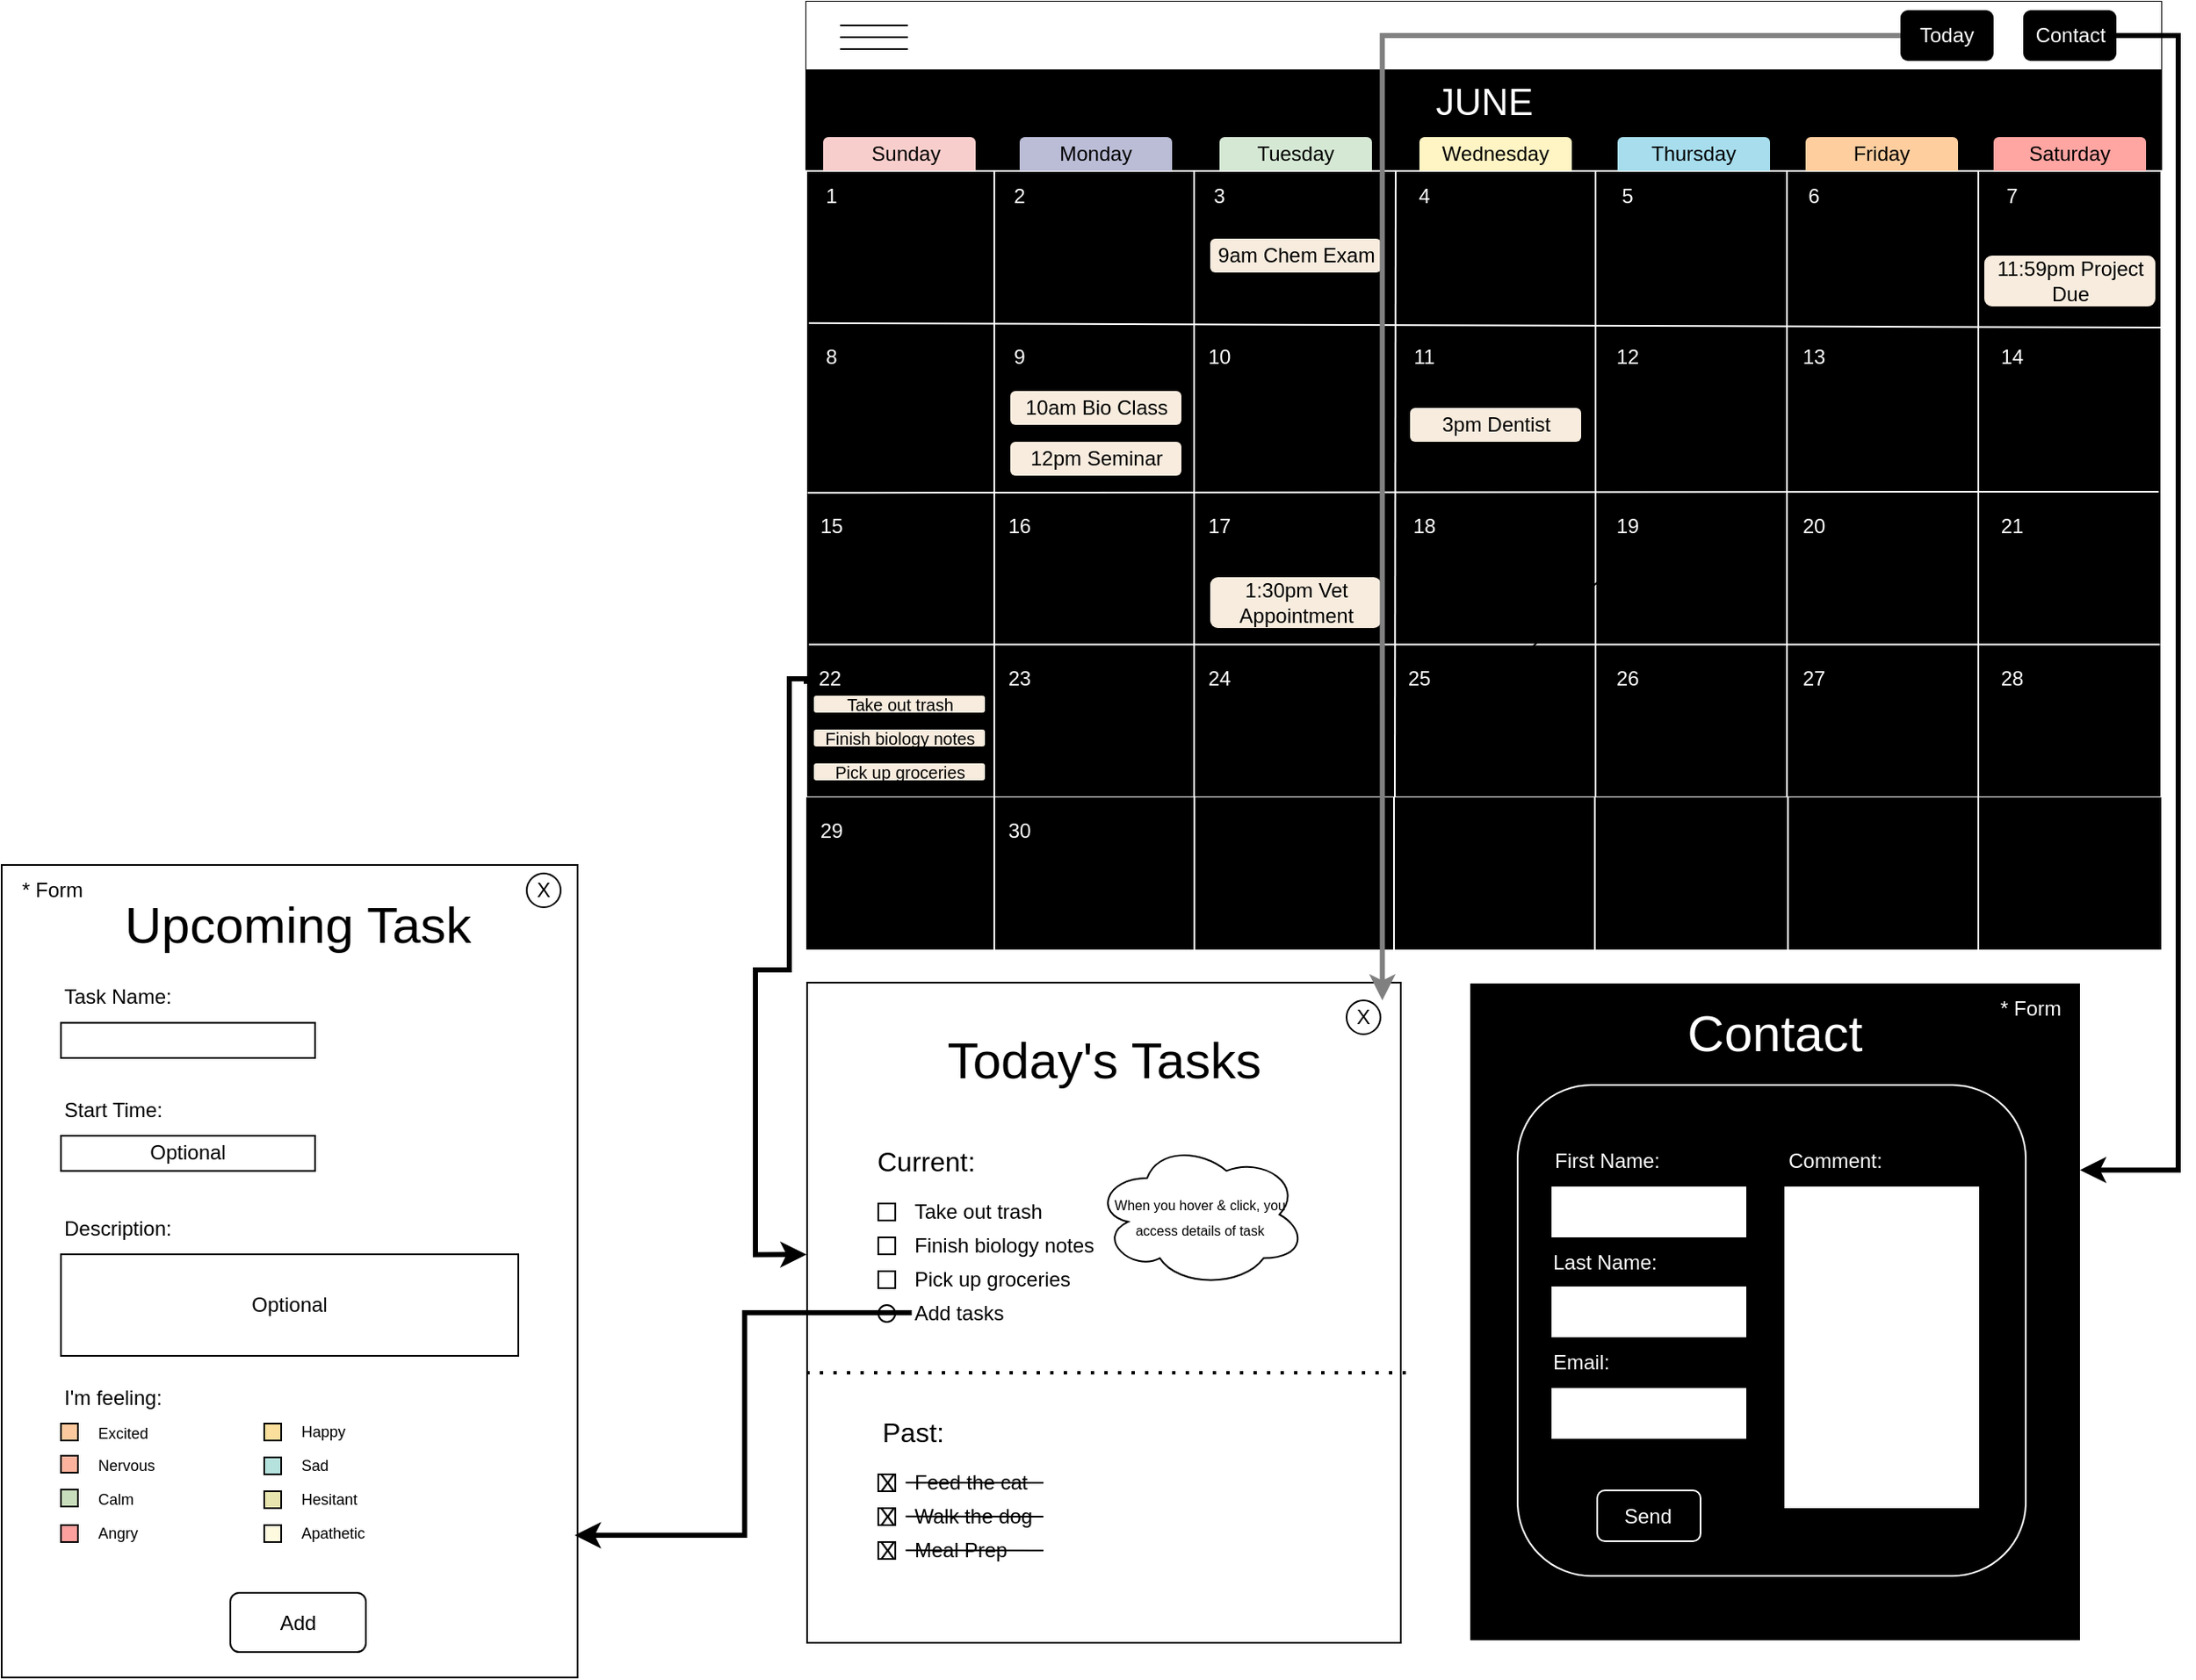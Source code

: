 <mxfile version="23.1.5" type="github">
  <diagram name="Page-1" id="rM3vWbZLElF_DfZPS8z-">
    <mxGraphModel dx="1583" dy="453" grid="1" gridSize="10" guides="1" tooltips="1" connect="1" arrows="1" fold="1" page="1" pageScale="1" pageWidth="850" pageHeight="1100" math="0" shadow="0">
      <root>
        <mxCell id="0" />
        <mxCell id="1" parent="0" />
        <mxCell id="iL6ysjgsh68Y96Oe1kEA-1" value="" style="rounded=0;whiteSpace=wrap;html=1;fillColor=#000000;" vertex="1" parent="1">
          <mxGeometry x="30" y="40" width="800" height="470" as="geometry" />
        </mxCell>
        <mxCell id="iL6ysjgsh68Y96Oe1kEA-16" value="" style="rounded=0;whiteSpace=wrap;html=1;strokeColor=none;" vertex="1" parent="1">
          <mxGeometry x="30" y="40" width="800" height="40" as="geometry" />
        </mxCell>
        <mxCell id="iL6ysjgsh68Y96Oe1kEA-17" value="" style="rounded=0;whiteSpace=wrap;html=1;fillColor=none;strokeColor=#FFFFFF;" vertex="1" parent="1">
          <mxGeometry x="30" y="140" width="800" height="370" as="geometry" />
        </mxCell>
        <mxCell id="iL6ysjgsh68Y96Oe1kEA-18" value="" style="endArrow=none;html=1;rounded=0;strokeColor=#FFFFFF;exitX=0.5;exitY=1;exitDx=0;exitDy=0;" edge="1" parent="1">
          <mxGeometry width="50" height="50" relative="1" as="geometry">
            <mxPoint x="259" y="510" as="sourcePoint" />
            <mxPoint x="259" y="140" as="targetPoint" />
            <Array as="points">
              <mxPoint x="259" y="300" />
            </Array>
          </mxGeometry>
        </mxCell>
        <mxCell id="iL6ysjgsh68Y96Oe1kEA-19" value="" style="endArrow=none;html=1;rounded=0;strokeColor=#FFFFFF;exitX=0.5;exitY=1;exitDx=0;exitDy=0;" edge="1" parent="1">
          <mxGeometry width="50" height="50" relative="1" as="geometry">
            <mxPoint x="141" y="510" as="sourcePoint" />
            <mxPoint x="141" y="140" as="targetPoint" />
          </mxGeometry>
        </mxCell>
        <mxCell id="iL6ysjgsh68Y96Oe1kEA-20" value="" style="endArrow=none;html=1;rounded=0;strokeColor=#FFFFFF;exitX=0.5;exitY=1;exitDx=0;exitDy=0;" edge="1" parent="1">
          <mxGeometry width="50" height="50" relative="1" as="geometry">
            <mxPoint x="377.5" y="510" as="sourcePoint" />
            <mxPoint x="378" y="140" as="targetPoint" />
          </mxGeometry>
        </mxCell>
        <mxCell id="iL6ysjgsh68Y96Oe1kEA-21" value="" style="endArrow=none;html=1;rounded=0;strokeColor=#FFFFFF;exitX=0.5;exitY=1;exitDx=0;exitDy=0;" edge="1" parent="1">
          <mxGeometry width="50" height="50" relative="1" as="geometry">
            <mxPoint x="496" y="510" as="sourcePoint" />
            <mxPoint x="496" y="140" as="targetPoint" />
          </mxGeometry>
        </mxCell>
        <mxCell id="iL6ysjgsh68Y96Oe1kEA-22" value="" style="endArrow=none;html=1;rounded=0;strokeColor=#FFFFFF;exitX=0.5;exitY=1;exitDx=0;exitDy=0;" edge="1" parent="1">
          <mxGeometry width="50" height="50" relative="1" as="geometry">
            <mxPoint x="609" y="510" as="sourcePoint" />
            <mxPoint x="609" y="140" as="targetPoint" />
          </mxGeometry>
        </mxCell>
        <mxCell id="iL6ysjgsh68Y96Oe1kEA-23" value="" style="endArrow=none;html=1;rounded=0;strokeColor=#FFFFFF;entryX=0.998;entryY=0.512;entryDx=0;entryDy=0;exitX=0.001;exitY=0.514;exitDx=0;exitDy=0;entryPerimeter=0;exitPerimeter=0;" edge="1" parent="1" source="iL6ysjgsh68Y96Oe1kEA-17" target="iL6ysjgsh68Y96Oe1kEA-17">
          <mxGeometry width="50" height="50" relative="1" as="geometry">
            <mxPoint x="40" y="330" as="sourcePoint" />
            <mxPoint x="730" y="330" as="targetPoint" />
            <Array as="points">
              <mxPoint x="130" y="330" />
            </Array>
          </mxGeometry>
        </mxCell>
        <mxCell id="iL6ysjgsh68Y96Oe1kEA-24" value="" style="endArrow=none;html=1;rounded=0;strokeColor=#FFFFFF;entryX=1;entryY=0.25;entryDx=0;entryDy=0;exitX=0.002;exitY=0.243;exitDx=0;exitDy=0;exitPerimeter=0;" edge="1" parent="1" source="iL6ysjgsh68Y96Oe1kEA-17" target="iL6ysjgsh68Y96Oe1kEA-17">
          <mxGeometry width="50" height="50" relative="1" as="geometry">
            <mxPoint x="40" y="230" as="sourcePoint" />
            <mxPoint x="730" y="230" as="targetPoint" />
          </mxGeometry>
        </mxCell>
        <mxCell id="iL6ysjgsh68Y96Oe1kEA-25" value="" style="endArrow=none;html=1;rounded=0;strokeColor=#FFFFFF;entryX=0.999;entryY=0.756;entryDx=0;entryDy=0;exitX=0.002;exitY=0.756;exitDx=0;exitDy=0;entryPerimeter=0;exitPerimeter=0;" edge="1" parent="1" source="iL6ysjgsh68Y96Oe1kEA-17" target="iL6ysjgsh68Y96Oe1kEA-17">
          <mxGeometry width="50" height="50" relative="1" as="geometry">
            <mxPoint x="40" y="420" as="sourcePoint" />
            <mxPoint x="730" y="420" as="targetPoint" />
          </mxGeometry>
        </mxCell>
        <mxCell id="iL6ysjgsh68Y96Oe1kEA-28" value="&lt;font style=&quot;font-size: 22px;&quot; color=&quot;#ffffff&quot;&gt;JUNE&lt;/font&gt;" style="text;html=1;align=center;verticalAlign=middle;resizable=0;points=[];autosize=1;strokeColor=none;fillColor=none;" vertex="1" parent="1">
          <mxGeometry x="390" y="80" width="80" height="40" as="geometry" />
        </mxCell>
        <mxCell id="iL6ysjgsh68Y96Oe1kEA-29" value="" style="endArrow=none;html=1;rounded=0;" edge="1" parent="1">
          <mxGeometry width="50" height="50" relative="1" as="geometry">
            <mxPoint x="50" y="54" as="sourcePoint" />
            <mxPoint x="90" y="54" as="targetPoint" />
          </mxGeometry>
        </mxCell>
        <mxCell id="iL6ysjgsh68Y96Oe1kEA-30" value="" style="endArrow=none;html=1;rounded=0;" edge="1" parent="1">
          <mxGeometry width="50" height="50" relative="1" as="geometry">
            <mxPoint x="50" y="61" as="sourcePoint" />
            <mxPoint x="90" y="61" as="targetPoint" />
          </mxGeometry>
        </mxCell>
        <mxCell id="iL6ysjgsh68Y96Oe1kEA-31" value="" style="endArrow=none;html=1;rounded=0;" edge="1" parent="1">
          <mxGeometry width="50" height="50" relative="1" as="geometry">
            <mxPoint x="50" y="68" as="sourcePoint" />
            <mxPoint x="90" y="68" as="targetPoint" />
          </mxGeometry>
        </mxCell>
        <mxCell id="iL6ysjgsh68Y96Oe1kEA-32" value="&lt;font color=&quot;#ffffff&quot;&gt;1&lt;/font&gt;" style="text;html=1;align=center;verticalAlign=middle;whiteSpace=wrap;rounded=0;" vertex="1" parent="1">
          <mxGeometry x="30" y="145" width="30" height="20" as="geometry" />
        </mxCell>
        <mxCell id="iL6ysjgsh68Y96Oe1kEA-36" value="" style="rounded=1;whiteSpace=wrap;html=1;strokeColor=none;fillColor=#F8CECC;" vertex="1" parent="1">
          <mxGeometry x="40" y="120" width="90" height="20" as="geometry" />
        </mxCell>
        <mxCell id="iL6ysjgsh68Y96Oe1kEA-37" value="" style="rounded=0;whiteSpace=wrap;html=1;strokeColor=none;fillColor=#F8CECC;" vertex="1" parent="1">
          <mxGeometry x="40" y="130" width="90" height="10" as="geometry" />
        </mxCell>
        <mxCell id="iL6ysjgsh68Y96Oe1kEA-38" value="" style="rounded=1;whiteSpace=wrap;html=1;strokeColor=none;fillColor=#BBBDD6;" vertex="1" parent="1">
          <mxGeometry x="156" y="120" width="90" height="20" as="geometry" />
        </mxCell>
        <mxCell id="iL6ysjgsh68Y96Oe1kEA-39" value="" style="rounded=0;whiteSpace=wrap;html=1;strokeColor=none;fillColor=#BBBDD6;" vertex="1" parent="1">
          <mxGeometry x="156" y="130" width="90" height="10" as="geometry" />
        </mxCell>
        <mxCell id="iL6ysjgsh68Y96Oe1kEA-40" value="" style="rounded=1;whiteSpace=wrap;html=1;strokeColor=none;fillColor=#D5E8D4;" vertex="1" parent="1">
          <mxGeometry x="274" y="120" width="90" height="20" as="geometry" />
        </mxCell>
        <mxCell id="iL6ysjgsh68Y96Oe1kEA-41" value="" style="rounded=0;whiteSpace=wrap;html=1;strokeColor=none;fillColor=#D5E8D4;" vertex="1" parent="1">
          <mxGeometry x="274" y="130" width="90" height="10" as="geometry" />
        </mxCell>
        <mxCell id="iL6ysjgsh68Y96Oe1kEA-42" value="" style="rounded=1;whiteSpace=wrap;html=1;strokeColor=none;fillColor=#FFF4C3;" vertex="1" parent="1">
          <mxGeometry x="392" y="120" width="90" height="20" as="geometry" />
        </mxCell>
        <mxCell id="iL6ysjgsh68Y96Oe1kEA-43" value="" style="rounded=0;whiteSpace=wrap;html=1;strokeColor=none;fillColor=#FFF4C3;" vertex="1" parent="1">
          <mxGeometry x="392" y="130" width="90" height="10" as="geometry" />
        </mxCell>
        <mxCell id="iL6ysjgsh68Y96Oe1kEA-44" value="" style="rounded=1;whiteSpace=wrap;html=1;strokeColor=none;fillColor=#A7DDED;" vertex="1" parent="1">
          <mxGeometry x="509" y="120" width="90" height="20" as="geometry" />
        </mxCell>
        <mxCell id="iL6ysjgsh68Y96Oe1kEA-45" value="" style="rounded=0;whiteSpace=wrap;html=1;strokeColor=none;fillColor=#A7DDED;" vertex="1" parent="1">
          <mxGeometry x="509" y="130" width="90" height="10" as="geometry" />
        </mxCell>
        <mxCell id="iL6ysjgsh68Y96Oe1kEA-46" value="" style="rounded=1;whiteSpace=wrap;html=1;strokeColor=none;fillColor=#FFCE9F;" vertex="1" parent="1">
          <mxGeometry x="620" y="120" width="90" height="20" as="geometry" />
        </mxCell>
        <mxCell id="iL6ysjgsh68Y96Oe1kEA-47" value="" style="rounded=0;whiteSpace=wrap;html=1;strokeColor=none;fillColor=#FFCE9F;" vertex="1" parent="1">
          <mxGeometry x="620" y="130" width="90" height="10" as="geometry" />
        </mxCell>
        <mxCell id="iL6ysjgsh68Y96Oe1kEA-48" value="Sunday" style="text;html=1;align=center;verticalAlign=middle;whiteSpace=wrap;rounded=0;" vertex="1" parent="1">
          <mxGeometry x="59" y="115" width="60" height="30" as="geometry" />
        </mxCell>
        <mxCell id="iL6ysjgsh68Y96Oe1kEA-49" value="Monday" style="text;html=1;align=center;verticalAlign=middle;whiteSpace=wrap;rounded=0;" vertex="1" parent="1">
          <mxGeometry x="171" y="115" width="60" height="30" as="geometry" />
        </mxCell>
        <mxCell id="iL6ysjgsh68Y96Oe1kEA-50" value="Tuesday" style="text;html=1;align=center;verticalAlign=middle;whiteSpace=wrap;rounded=0;" vertex="1" parent="1">
          <mxGeometry x="289" y="115" width="60" height="30" as="geometry" />
        </mxCell>
        <mxCell id="iL6ysjgsh68Y96Oe1kEA-51" value="Wednesday" style="text;html=1;align=center;verticalAlign=middle;whiteSpace=wrap;rounded=0;" vertex="1" parent="1">
          <mxGeometry x="407" y="115" width="60" height="30" as="geometry" />
        </mxCell>
        <mxCell id="iL6ysjgsh68Y96Oe1kEA-52" value="Thursday" style="text;html=1;align=center;verticalAlign=middle;whiteSpace=wrap;rounded=0;" vertex="1" parent="1">
          <mxGeometry x="524" y="115" width="60" height="30" as="geometry" />
        </mxCell>
        <mxCell id="iL6ysjgsh68Y96Oe1kEA-53" value="Friday" style="text;html=1;align=center;verticalAlign=middle;whiteSpace=wrap;rounded=0;" vertex="1" parent="1">
          <mxGeometry x="635" y="115" width="60" height="30" as="geometry" />
        </mxCell>
        <mxCell id="iL6ysjgsh68Y96Oe1kEA-54" value="" style="endArrow=none;html=1;rounded=0;strokeColor=#FFFFFF;exitX=0.5;exitY=1;exitDx=0;exitDy=0;" edge="1" parent="1">
          <mxGeometry width="50" height="50" relative="1" as="geometry">
            <mxPoint x="722" y="510" as="sourcePoint" />
            <mxPoint x="722" y="140" as="targetPoint" />
          </mxGeometry>
        </mxCell>
        <mxCell id="iL6ysjgsh68Y96Oe1kEA-55" value="" style="rounded=1;whiteSpace=wrap;html=1;strokeColor=none;fillColor=#FFA5A2;" vertex="1" parent="1">
          <mxGeometry x="731" y="120" width="90" height="20" as="geometry" />
        </mxCell>
        <mxCell id="iL6ysjgsh68Y96Oe1kEA-56" value="" style="rounded=0;whiteSpace=wrap;html=1;strokeColor=none;fillColor=#FFA5A2;" vertex="1" parent="1">
          <mxGeometry x="731" y="130" width="90" height="10" as="geometry" />
        </mxCell>
        <mxCell id="iL6ysjgsh68Y96Oe1kEA-57" value="Saturday" style="text;html=1;align=center;verticalAlign=middle;whiteSpace=wrap;rounded=0;" vertex="1" parent="1">
          <mxGeometry x="746" y="115" width="60" height="30" as="geometry" />
        </mxCell>
        <mxCell id="iL6ysjgsh68Y96Oe1kEA-58" value="&lt;font color=&quot;#ffffff&quot;&gt;2&lt;/font&gt;" style="text;html=1;align=center;verticalAlign=middle;whiteSpace=wrap;rounded=0;" vertex="1" parent="1">
          <mxGeometry x="141" y="145" width="30" height="20" as="geometry" />
        </mxCell>
        <mxCell id="iL6ysjgsh68Y96Oe1kEA-59" value="&lt;font color=&quot;#ffffff&quot;&gt;3&lt;/font&gt;" style="text;html=1;align=center;verticalAlign=middle;whiteSpace=wrap;rounded=0;" vertex="1" parent="1">
          <mxGeometry x="259" y="145" width="30" height="20" as="geometry" />
        </mxCell>
        <mxCell id="iL6ysjgsh68Y96Oe1kEA-60" value="&lt;font color=&quot;#ffffff&quot;&gt;4&lt;br&gt;&lt;/font&gt;" style="text;html=1;align=center;verticalAlign=middle;whiteSpace=wrap;rounded=0;" vertex="1" parent="1">
          <mxGeometry x="380" y="145" width="30" height="20" as="geometry" />
        </mxCell>
        <mxCell id="iL6ysjgsh68Y96Oe1kEA-61" value="&lt;font color=&quot;#ffffff&quot;&gt;5&lt;/font&gt;" style="text;html=1;align=center;verticalAlign=middle;whiteSpace=wrap;rounded=0;" vertex="1" parent="1">
          <mxGeometry x="500" y="145" width="30" height="20" as="geometry" />
        </mxCell>
        <mxCell id="iL6ysjgsh68Y96Oe1kEA-62" value="&lt;font color=&quot;#ffffff&quot;&gt;6&lt;/font&gt;" style="text;html=1;align=center;verticalAlign=middle;whiteSpace=wrap;rounded=0;" vertex="1" parent="1">
          <mxGeometry x="610" y="145" width="30" height="20" as="geometry" />
        </mxCell>
        <mxCell id="iL6ysjgsh68Y96Oe1kEA-63" value="&lt;font color=&quot;#ffffff&quot;&gt;7&lt;/font&gt;" style="text;html=1;align=center;verticalAlign=middle;whiteSpace=wrap;rounded=0;" vertex="1" parent="1">
          <mxGeometry x="727" y="145" width="30" height="20" as="geometry" />
        </mxCell>
        <mxCell id="iL6ysjgsh68Y96Oe1kEA-64" value="&lt;font color=&quot;#ffffff&quot;&gt;8&lt;/font&gt;" style="text;html=1;align=center;verticalAlign=middle;whiteSpace=wrap;rounded=0;" vertex="1" parent="1">
          <mxGeometry x="30" y="240" width="30" height="20" as="geometry" />
        </mxCell>
        <mxCell id="iL6ysjgsh68Y96Oe1kEA-66" value="&lt;font color=&quot;#ffffff&quot;&gt;9&lt;/font&gt;" style="text;html=1;align=center;verticalAlign=middle;whiteSpace=wrap;rounded=0;" vertex="1" parent="1">
          <mxGeometry x="141" y="240" width="30" height="20" as="geometry" />
        </mxCell>
        <mxCell id="iL6ysjgsh68Y96Oe1kEA-67" value="&lt;font color=&quot;#ffffff&quot;&gt;10&lt;/font&gt;" style="text;html=1;align=center;verticalAlign=middle;whiteSpace=wrap;rounded=0;" vertex="1" parent="1">
          <mxGeometry x="259" y="240" width="30" height="20" as="geometry" />
        </mxCell>
        <mxCell id="iL6ysjgsh68Y96Oe1kEA-69" value="&lt;font color=&quot;#ffffff&quot;&gt;11&lt;/font&gt;" style="text;html=1;align=center;verticalAlign=middle;whiteSpace=wrap;rounded=0;" vertex="1" parent="1">
          <mxGeometry x="380" y="240" width="30" height="20" as="geometry" />
        </mxCell>
        <mxCell id="iL6ysjgsh68Y96Oe1kEA-70" value="&lt;font color=&quot;#ffffff&quot;&gt;12&lt;/font&gt;" style="text;html=1;align=center;verticalAlign=middle;whiteSpace=wrap;rounded=0;" vertex="1" parent="1">
          <mxGeometry x="500" y="240" width="30" height="20" as="geometry" />
        </mxCell>
        <mxCell id="iL6ysjgsh68Y96Oe1kEA-71" value="&lt;font color=&quot;#ffffff&quot;&gt;13&lt;/font&gt;" style="text;html=1;align=center;verticalAlign=middle;whiteSpace=wrap;rounded=0;" vertex="1" parent="1">
          <mxGeometry x="610" y="240" width="30" height="20" as="geometry" />
        </mxCell>
        <mxCell id="iL6ysjgsh68Y96Oe1kEA-72" value="&lt;font color=&quot;#ffffff&quot;&gt;14&lt;/font&gt;" style="text;html=1;align=center;verticalAlign=middle;whiteSpace=wrap;rounded=0;" vertex="1" parent="1">
          <mxGeometry x="727" y="240" width="30" height="20" as="geometry" />
        </mxCell>
        <mxCell id="iL6ysjgsh68Y96Oe1kEA-73" value="&lt;font color=&quot;#ffffff&quot;&gt;15&lt;/font&gt;" style="text;html=1;align=center;verticalAlign=middle;whiteSpace=wrap;rounded=0;" vertex="1" parent="1">
          <mxGeometry x="30" y="340" width="30" height="20" as="geometry" />
        </mxCell>
        <mxCell id="iL6ysjgsh68Y96Oe1kEA-74" value="&lt;font color=&quot;#ffffff&quot;&gt;16&lt;/font&gt;" style="text;html=1;align=center;verticalAlign=middle;whiteSpace=wrap;rounded=0;" vertex="1" parent="1">
          <mxGeometry x="141" y="340" width="30" height="20" as="geometry" />
        </mxCell>
        <mxCell id="iL6ysjgsh68Y96Oe1kEA-75" value="&lt;font color=&quot;#ffffff&quot;&gt;17&lt;/font&gt;" style="text;html=1;align=center;verticalAlign=middle;whiteSpace=wrap;rounded=0;" vertex="1" parent="1">
          <mxGeometry x="259" y="340" width="30" height="20" as="geometry" />
        </mxCell>
        <mxCell id="iL6ysjgsh68Y96Oe1kEA-76" value="&lt;font color=&quot;#ffffff&quot;&gt;18&lt;/font&gt;" style="text;html=1;align=center;verticalAlign=middle;whiteSpace=wrap;rounded=0;" vertex="1" parent="1">
          <mxGeometry x="380" y="340" width="30" height="20" as="geometry" />
        </mxCell>
        <mxCell id="iL6ysjgsh68Y96Oe1kEA-77" value="&lt;font color=&quot;#ffffff&quot;&gt;19&lt;/font&gt;" style="text;html=1;align=center;verticalAlign=middle;whiteSpace=wrap;rounded=0;" vertex="1" parent="1">
          <mxGeometry x="500" y="340" width="30" height="20" as="geometry" />
        </mxCell>
        <mxCell id="iL6ysjgsh68Y96Oe1kEA-78" value="&lt;font color=&quot;#ffffff&quot;&gt;20&lt;/font&gt;" style="text;html=1;align=center;verticalAlign=middle;whiteSpace=wrap;rounded=0;" vertex="1" parent="1">
          <mxGeometry x="610" y="340" width="30" height="20" as="geometry" />
        </mxCell>
        <mxCell id="iL6ysjgsh68Y96Oe1kEA-79" value="&lt;font color=&quot;#ffffff&quot;&gt;21&lt;/font&gt;" style="text;html=1;align=center;verticalAlign=middle;whiteSpace=wrap;rounded=0;" vertex="1" parent="1">
          <mxGeometry x="727" y="340" width="30" height="20" as="geometry" />
        </mxCell>
        <mxCell id="iL6ysjgsh68Y96Oe1kEA-81" value="&lt;font color=&quot;#ffffff&quot;&gt;22&lt;/font&gt;" style="text;html=1;align=center;verticalAlign=middle;whiteSpace=wrap;rounded=0;" vertex="1" parent="1">
          <mxGeometry x="29" y="430" width="30" height="20" as="geometry" />
        </mxCell>
        <mxCell id="iL6ysjgsh68Y96Oe1kEA-82" value="&lt;font color=&quot;#ffffff&quot;&gt;23&lt;/font&gt;" style="text;html=1;align=center;verticalAlign=middle;whiteSpace=wrap;rounded=0;" vertex="1" parent="1">
          <mxGeometry x="141" y="430" width="30" height="20" as="geometry" />
        </mxCell>
        <mxCell id="iL6ysjgsh68Y96Oe1kEA-83" value="&lt;font color=&quot;#ffffff&quot;&gt;24&lt;/font&gt;" style="text;html=1;align=center;verticalAlign=middle;whiteSpace=wrap;rounded=0;" vertex="1" parent="1">
          <mxGeometry x="259" y="430" width="30" height="20" as="geometry" />
        </mxCell>
        <mxCell id="iL6ysjgsh68Y96Oe1kEA-84" value="&lt;font color=&quot;#ffffff&quot;&gt;25&lt;/font&gt;" style="text;html=1;align=center;verticalAlign=middle;whiteSpace=wrap;rounded=0;" vertex="1" parent="1">
          <mxGeometry x="377" y="430" width="30" height="20" as="geometry" />
        </mxCell>
        <mxCell id="iL6ysjgsh68Y96Oe1kEA-85" value="&lt;font color=&quot;#ffffff&quot;&gt;26&lt;/font&gt;" style="text;html=1;align=center;verticalAlign=middle;whiteSpace=wrap;rounded=0;" vertex="1" parent="1">
          <mxGeometry x="500" y="430" width="30" height="20" as="geometry" />
        </mxCell>
        <mxCell id="iL6ysjgsh68Y96Oe1kEA-86" value="&lt;font color=&quot;#ffffff&quot;&gt;27&lt;/font&gt;" style="text;html=1;align=center;verticalAlign=middle;whiteSpace=wrap;rounded=0;" vertex="1" parent="1">
          <mxGeometry x="610" y="430" width="30" height="20" as="geometry" />
        </mxCell>
        <mxCell id="iL6ysjgsh68Y96Oe1kEA-87" value="&lt;font color=&quot;#ffffff&quot;&gt;28&lt;/font&gt;" style="text;html=1;align=center;verticalAlign=middle;whiteSpace=wrap;rounded=0;" vertex="1" parent="1">
          <mxGeometry x="727" y="430" width="30" height="20" as="geometry" />
        </mxCell>
        <mxCell id="iL6ysjgsh68Y96Oe1kEA-88" value="" style="rounded=0;whiteSpace=wrap;html=1;strokeColor=none;fillColor=#000000;" vertex="1" parent="1">
          <mxGeometry x="30" y="510" width="800" height="90" as="geometry" />
        </mxCell>
        <mxCell id="iL6ysjgsh68Y96Oe1kEA-89" value="" style="endArrow=none;html=1;rounded=0;" edge="1" parent="1">
          <mxGeometry width="50" height="50" relative="1" as="geometry">
            <mxPoint x="450" y="430" as="sourcePoint" />
            <mxPoint x="500" y="380" as="targetPoint" />
          </mxGeometry>
        </mxCell>
        <mxCell id="iL6ysjgsh68Y96Oe1kEA-90" value="" style="endArrow=none;html=1;rounded=0;strokeColor=#FFFFFF;" edge="1" parent="1">
          <mxGeometry width="50" height="50" relative="1" as="geometry">
            <mxPoint x="141" y="600" as="sourcePoint" />
            <mxPoint x="141" y="510" as="targetPoint" />
          </mxGeometry>
        </mxCell>
        <mxCell id="iL6ysjgsh68Y96Oe1kEA-91" value="" style="endArrow=none;html=1;rounded=0;strokeColor=#FFFFFF;" edge="1" parent="1">
          <mxGeometry width="50" height="50" relative="1" as="geometry">
            <mxPoint x="259.17" y="600" as="sourcePoint" />
            <mxPoint x="259.17" y="510" as="targetPoint" />
          </mxGeometry>
        </mxCell>
        <mxCell id="iL6ysjgsh68Y96Oe1kEA-94" value="" style="endArrow=none;html=1;rounded=0;strokeColor=#FFFFFF;" edge="1" parent="1">
          <mxGeometry width="50" height="50" relative="1" as="geometry">
            <mxPoint x="377" y="600" as="sourcePoint" />
            <mxPoint x="377" y="510" as="targetPoint" />
          </mxGeometry>
        </mxCell>
        <mxCell id="iL6ysjgsh68Y96Oe1kEA-95" value="" style="endArrow=none;html=1;rounded=0;strokeColor=#FFFFFF;" edge="1" parent="1">
          <mxGeometry width="50" height="50" relative="1" as="geometry">
            <mxPoint x="495.61" y="600" as="sourcePoint" />
            <mxPoint x="495.61" y="510" as="targetPoint" />
          </mxGeometry>
        </mxCell>
        <mxCell id="iL6ysjgsh68Y96Oe1kEA-96" value="" style="endArrow=none;html=1;rounded=0;strokeColor=#FFFFFF;" edge="1" parent="1">
          <mxGeometry width="50" height="50" relative="1" as="geometry">
            <mxPoint x="609.61" y="600" as="sourcePoint" />
            <mxPoint x="609.61" y="510" as="targetPoint" />
          </mxGeometry>
        </mxCell>
        <mxCell id="iL6ysjgsh68Y96Oe1kEA-98" value="" style="endArrow=none;html=1;rounded=0;strokeColor=#FFFFFF;" edge="1" parent="1">
          <mxGeometry width="50" height="50" relative="1" as="geometry">
            <mxPoint x="722" y="600" as="sourcePoint" />
            <mxPoint x="722" y="510" as="targetPoint" />
          </mxGeometry>
        </mxCell>
        <mxCell id="iL6ysjgsh68Y96Oe1kEA-99" value="&lt;font color=&quot;#ffffff&quot;&gt;29&lt;/font&gt;" style="text;html=1;align=center;verticalAlign=middle;whiteSpace=wrap;rounded=0;" vertex="1" parent="1">
          <mxGeometry x="20" y="520" width="50" height="20" as="geometry" />
        </mxCell>
        <mxCell id="iL6ysjgsh68Y96Oe1kEA-100" value="&lt;font color=&quot;#ffffff&quot;&gt;30&lt;/font&gt;" style="text;html=1;align=center;verticalAlign=middle;whiteSpace=wrap;rounded=0;" vertex="1" parent="1">
          <mxGeometry x="141" y="520" width="30" height="20" as="geometry" />
        </mxCell>
        <mxCell id="iL6ysjgsh68Y96Oe1kEA-101" value="&lt;font color=&quot;#ffffff&quot;&gt;Today&lt;/font&gt;" style="rounded=1;whiteSpace=wrap;html=1;strokeColor=none;fillColor=#000000;" vertex="1" parent="1">
          <mxGeometry x="676" y="45" width="55" height="30" as="geometry" />
        </mxCell>
        <mxCell id="iL6ysjgsh68Y96Oe1kEA-102" value="&lt;font color=&quot;#ffffff&quot;&gt;Contact&lt;/font&gt;" style="rounded=1;whiteSpace=wrap;html=1;strokeColor=none;fillColor=#000000;" vertex="1" parent="1">
          <mxGeometry x="748.5" y="45" width="55" height="30" as="geometry" />
        </mxCell>
        <mxCell id="iL6ysjgsh68Y96Oe1kEA-103" value="9am Chem Exam" style="rounded=1;whiteSpace=wrap;html=1;strokeColor=none;fillColor=#F7ECDE;" vertex="1" parent="1">
          <mxGeometry x="268.5" y="180" width="101" height="20" as="geometry" />
        </mxCell>
        <mxCell id="iL6ysjgsh68Y96Oe1kEA-104" value="3pm Dentist" style="rounded=1;whiteSpace=wrap;html=1;strokeColor=none;fillColor=#F7ECDE;" vertex="1" parent="1">
          <mxGeometry x="386.5" y="280" width="101" height="20" as="geometry" />
        </mxCell>
        <mxCell id="iL6ysjgsh68Y96Oe1kEA-105" value="11:59pm Project Due" style="rounded=1;whiteSpace=wrap;html=1;strokeColor=none;fillColor=#F7ECDE;" vertex="1" parent="1">
          <mxGeometry x="725.5" y="190" width="101" height="30" as="geometry" />
        </mxCell>
        <mxCell id="iL6ysjgsh68Y96Oe1kEA-106" value="10am Bio Class" style="rounded=1;whiteSpace=wrap;html=1;strokeColor=none;fillColor=#F7ECDE;" vertex="1" parent="1">
          <mxGeometry x="150.5" y="270" width="101" height="20" as="geometry" />
        </mxCell>
        <mxCell id="iL6ysjgsh68Y96Oe1kEA-107" value="12pm Seminar" style="rounded=1;whiteSpace=wrap;html=1;strokeColor=none;fillColor=#F7ECDE;" vertex="1" parent="1">
          <mxGeometry x="150.5" y="300" width="101" height="20" as="geometry" />
        </mxCell>
        <mxCell id="iL6ysjgsh68Y96Oe1kEA-108" value="1:30pm Vet Appointment" style="rounded=1;whiteSpace=wrap;html=1;strokeColor=none;fillColor=#F7ECDE;" vertex="1" parent="1">
          <mxGeometry x="268.5" y="380" width="101" height="30" as="geometry" />
        </mxCell>
        <mxCell id="iL6ysjgsh68Y96Oe1kEA-109" value="" style="rounded=0;whiteSpace=wrap;html=1;rotation=90;strokeColor=default;" vertex="1" parent="1">
          <mxGeometry x="10.75" y="639.25" width="390" height="350.5" as="geometry" />
        </mxCell>
        <mxCell id="iL6ysjgsh68Y96Oe1kEA-110" value="&lt;font style=&quot;font-size: 30px;&quot;&gt;Today&#39;s Tasks&lt;/font&gt;" style="text;html=1;align=center;verticalAlign=middle;whiteSpace=wrap;rounded=0;" vertex="1" parent="1">
          <mxGeometry x="72.56" y="650" width="266.38" height="30" as="geometry" />
        </mxCell>
        <mxCell id="iL6ysjgsh68Y96Oe1kEA-111" value="" style="whiteSpace=wrap;html=1;aspect=fixed;" vertex="1" parent="1">
          <mxGeometry x="72.56" y="750" width="10" height="10" as="geometry" />
        </mxCell>
        <mxCell id="iL6ysjgsh68Y96Oe1kEA-113" value="&lt;font style=&quot;font-size: 16px;&quot;&gt;Current:&lt;/font&gt;" style="text;html=1;align=left;verticalAlign=middle;whiteSpace=wrap;rounded=0;" vertex="1" parent="1">
          <mxGeometry x="70" y="710" width="60" height="30" as="geometry" />
        </mxCell>
        <mxCell id="iL6ysjgsh68Y96Oe1kEA-115" value="" style="whiteSpace=wrap;html=1;aspect=fixed;" vertex="1" parent="1">
          <mxGeometry x="72.56" y="770" width="10" height="10" as="geometry" />
        </mxCell>
        <mxCell id="iL6ysjgsh68Y96Oe1kEA-116" value="" style="whiteSpace=wrap;html=1;aspect=fixed;" vertex="1" parent="1">
          <mxGeometry x="72.56" y="790" width="10" height="10" as="geometry" />
        </mxCell>
        <mxCell id="iL6ysjgsh68Y96Oe1kEA-117" value="Take out trash" style="text;html=1;align=left;verticalAlign=middle;whiteSpace=wrap;rounded=0;" vertex="1" parent="1">
          <mxGeometry x="92.28" y="740" width="127.44" height="30" as="geometry" />
        </mxCell>
        <mxCell id="iL6ysjgsh68Y96Oe1kEA-118" value="Finish biology notes" style="text;html=1;align=left;verticalAlign=middle;whiteSpace=wrap;rounded=0;" vertex="1" parent="1">
          <mxGeometry x="92.28" y="760" width="127.44" height="30" as="geometry" />
        </mxCell>
        <mxCell id="iL6ysjgsh68Y96Oe1kEA-119" value="Pick up groceries" style="text;html=1;align=left;verticalAlign=middle;whiteSpace=wrap;rounded=0;" vertex="1" parent="1">
          <mxGeometry x="92.28" y="780" width="127.44" height="30" as="geometry" />
        </mxCell>
        <mxCell id="iL6ysjgsh68Y96Oe1kEA-120" value="" style="endArrow=none;dashed=1;html=1;dashPattern=1 3;strokeWidth=2;rounded=0;" edge="1" parent="1">
          <mxGeometry width="50" height="50" relative="1" as="geometry">
            <mxPoint x="30" y="850" as="sourcePoint" />
            <mxPoint x="384" y="850" as="targetPoint" />
          </mxGeometry>
        </mxCell>
        <mxCell id="iL6ysjgsh68Y96Oe1kEA-121" value="&lt;font style=&quot;font-size: 16px;&quot;&gt;Past:&lt;/font&gt;" style="text;html=1;align=left;verticalAlign=middle;whiteSpace=wrap;rounded=0;" vertex="1" parent="1">
          <mxGeometry x="72.56" y="870" width="60" height="30" as="geometry" />
        </mxCell>
        <mxCell id="iL6ysjgsh68Y96Oe1kEA-122" value="" style="whiteSpace=wrap;html=1;aspect=fixed;" vertex="1" parent="1">
          <mxGeometry x="72.56" y="910" width="10" height="10" as="geometry" />
        </mxCell>
        <mxCell id="iL6ysjgsh68Y96Oe1kEA-123" value="" style="whiteSpace=wrap;html=1;aspect=fixed;" vertex="1" parent="1">
          <mxGeometry x="72.56" y="930" width="10" height="10" as="geometry" />
        </mxCell>
        <mxCell id="iL6ysjgsh68Y96Oe1kEA-124" value="" style="whiteSpace=wrap;html=1;aspect=fixed;" vertex="1" parent="1">
          <mxGeometry x="72.56" y="950" width="10" height="10" as="geometry" />
        </mxCell>
        <mxCell id="iL6ysjgsh68Y96Oe1kEA-125" value="Feed the cat" style="text;html=1;align=left;verticalAlign=middle;whiteSpace=wrap;rounded=0;" vertex="1" parent="1">
          <mxGeometry x="92.28" y="900" width="127.44" height="30" as="geometry" />
        </mxCell>
        <mxCell id="iL6ysjgsh68Y96Oe1kEA-126" value="Walk the dog" style="text;html=1;align=left;verticalAlign=middle;whiteSpace=wrap;rounded=0;" vertex="1" parent="1">
          <mxGeometry x="92.28" y="920" width="127.44" height="30" as="geometry" />
        </mxCell>
        <mxCell id="iL6ysjgsh68Y96Oe1kEA-127" value="Meal Prep" style="text;html=1;align=left;verticalAlign=middle;whiteSpace=wrap;rounded=0;" vertex="1" parent="1">
          <mxGeometry x="92.28" y="940" width="127.44" height="30" as="geometry" />
        </mxCell>
        <mxCell id="iL6ysjgsh68Y96Oe1kEA-128" value="&lt;font style=&quot;font-size: 14px;&quot;&gt;X&lt;/font&gt;" style="text;html=1;align=center;verticalAlign=middle;whiteSpace=wrap;rounded=0;" vertex="1" parent="1">
          <mxGeometry x="68.42" y="909" width="20.27" height="11" as="geometry" />
        </mxCell>
        <mxCell id="iL6ysjgsh68Y96Oe1kEA-129" value="&lt;font style=&quot;font-size: 14px;&quot;&gt;X&lt;/font&gt;" style="text;html=1;align=center;verticalAlign=middle;whiteSpace=wrap;rounded=0;" vertex="1" parent="1">
          <mxGeometry x="68.42" y="929" width="20.27" height="11" as="geometry" />
        </mxCell>
        <mxCell id="iL6ysjgsh68Y96Oe1kEA-130" value="&lt;font style=&quot;font-size: 14px;&quot;&gt;X&lt;/font&gt;" style="text;html=1;align=center;verticalAlign=middle;whiteSpace=wrap;rounded=0;" vertex="1" parent="1">
          <mxGeometry x="68.42" y="949.5" width="20.27" height="11" as="geometry" />
        </mxCell>
        <mxCell id="iL6ysjgsh68Y96Oe1kEA-131" value="" style="rounded=0;whiteSpace=wrap;html=1;rotation=90;strokeColor=none;fillColor=#000000;" vertex="1" parent="1">
          <mxGeometry x="408" y="634" width="388" height="360" as="geometry" />
        </mxCell>
        <mxCell id="iL6ysjgsh68Y96Oe1kEA-132" value="&lt;font color=&quot;#ffffff&quot; style=&quot;font-size: 30px;&quot;&gt;Contact&lt;/font&gt;" style="text;html=1;align=center;verticalAlign=middle;whiteSpace=wrap;rounded=0;" vertex="1" parent="1">
          <mxGeometry x="468.81" y="634" width="266.38" height="30" as="geometry" />
        </mxCell>
        <mxCell id="iL6ysjgsh68Y96Oe1kEA-133" value="" style="rounded=1;whiteSpace=wrap;html=1;fillColor=none;strokeColor=#FFFFFF;" vertex="1" parent="1">
          <mxGeometry x="450" y="680" width="300" height="290" as="geometry" />
        </mxCell>
        <mxCell id="iL6ysjgsh68Y96Oe1kEA-134" value="" style="rounded=0;whiteSpace=wrap;html=1;strokeColor=none;" vertex="1" parent="1">
          <mxGeometry x="470" y="740" width="115" height="30" as="geometry" />
        </mxCell>
        <mxCell id="iL6ysjgsh68Y96Oe1kEA-135" value="" style="rounded=0;whiteSpace=wrap;html=1;strokeColor=none;" vertex="1" parent="1">
          <mxGeometry x="470" y="799" width="115" height="30" as="geometry" />
        </mxCell>
        <mxCell id="iL6ysjgsh68Y96Oe1kEA-136" value="" style="rounded=0;whiteSpace=wrap;html=1;strokeColor=none;" vertex="1" parent="1">
          <mxGeometry x="470" y="859" width="115" height="30" as="geometry" />
        </mxCell>
        <mxCell id="iL6ysjgsh68Y96Oe1kEA-137" value="&lt;font color=&quot;#ffffff&quot;&gt;First Name:&lt;/font&gt;" style="text;html=1;align=left;verticalAlign=middle;whiteSpace=wrap;rounded=0;" vertex="1" parent="1">
          <mxGeometry x="470" y="710" width="80" height="30" as="geometry" />
        </mxCell>
        <mxCell id="iL6ysjgsh68Y96Oe1kEA-138" value="&lt;font color=&quot;#ffffff&quot;&gt;Last Name:&lt;/font&gt;" style="text;html=1;align=left;verticalAlign=middle;whiteSpace=wrap;rounded=0;" vertex="1" parent="1">
          <mxGeometry x="468.81" y="770" width="80" height="30" as="geometry" />
        </mxCell>
        <mxCell id="iL6ysjgsh68Y96Oe1kEA-139" value="&lt;font color=&quot;#ffffff&quot;&gt;Email:&lt;/font&gt;" style="text;html=1;align=left;verticalAlign=middle;whiteSpace=wrap;rounded=0;" vertex="1" parent="1">
          <mxGeometry x="468.81" y="829" width="80" height="30" as="geometry" />
        </mxCell>
        <mxCell id="iL6ysjgsh68Y96Oe1kEA-140" value="" style="rounded=0;whiteSpace=wrap;html=1;strokeColor=none;" vertex="1" parent="1">
          <mxGeometry x="607.5" y="740" width="115" height="190" as="geometry" />
        </mxCell>
        <mxCell id="iL6ysjgsh68Y96Oe1kEA-141" value="&lt;font color=&quot;#ffffff&quot;&gt;Comment:&lt;/font&gt;" style="text;html=1;align=left;verticalAlign=middle;whiteSpace=wrap;rounded=0;" vertex="1" parent="1">
          <mxGeometry x="607.5" y="710" width="80" height="30" as="geometry" />
        </mxCell>
        <mxCell id="iL6ysjgsh68Y96Oe1kEA-142" value="" style="rounded=1;whiteSpace=wrap;html=1;fillColor=none;strokeColor=#FFFFFF;" vertex="1" parent="1">
          <mxGeometry x="497" y="919.5" width="61" height="30" as="geometry" />
        </mxCell>
        <mxCell id="iL6ysjgsh68Y96Oe1kEA-143" value="&lt;font color=&quot;#ffffff&quot;&gt;Send&lt;/font&gt;" style="text;html=1;align=center;verticalAlign=middle;whiteSpace=wrap;rounded=0;" vertex="1" parent="1">
          <mxGeometry x="497" y="919.5" width="60" height="30" as="geometry" />
        </mxCell>
        <mxCell id="iL6ysjgsh68Y96Oe1kEA-145" style="edgeStyle=orthogonalEdgeStyle;rounded=0;orthogonalLoop=1;jettySize=auto;html=1;entryX=0.412;entryY=1.001;entryDx=0;entryDy=0;entryPerimeter=0;strokeWidth=3;" edge="1" parent="1" target="iL6ysjgsh68Y96Oe1kEA-109">
          <mxGeometry relative="1" as="geometry">
            <mxPoint x="30" y="440" as="sourcePoint" />
            <mxPoint x="21.995" y="780" as="targetPoint" />
            <Array as="points">
              <mxPoint x="30" y="443" />
              <mxPoint x="30" y="440" />
              <mxPoint x="20" y="440" />
              <mxPoint x="20" y="612" />
              <mxPoint y="612" />
              <mxPoint y="780" />
            </Array>
          </mxGeometry>
        </mxCell>
        <mxCell id="iL6ysjgsh68Y96Oe1kEA-146" style="edgeStyle=orthogonalEdgeStyle;rounded=0;orthogonalLoop=1;jettySize=auto;html=1;exitX=0;exitY=0.5;exitDx=0;exitDy=0;entryX=0.027;entryY=0.031;entryDx=0;entryDy=0;entryPerimeter=0;strokeColor=#808080;strokeWidth=3;" edge="1" parent="1" source="iL6ysjgsh68Y96Oe1kEA-101" target="iL6ysjgsh68Y96Oe1kEA-109">
          <mxGeometry relative="1" as="geometry" />
        </mxCell>
        <mxCell id="iL6ysjgsh68Y96Oe1kEA-147" style="edgeStyle=orthogonalEdgeStyle;rounded=0;orthogonalLoop=1;jettySize=auto;html=1;exitX=1;exitY=0.5;exitDx=0;exitDy=0;entryX=0.284;entryY=0;entryDx=0;entryDy=0;entryPerimeter=0;strokeWidth=3;" edge="1" parent="1" source="iL6ysjgsh68Y96Oe1kEA-102" target="iL6ysjgsh68Y96Oe1kEA-131">
          <mxGeometry relative="1" as="geometry">
            <Array as="points">
              <mxPoint x="840" y="60" />
              <mxPoint x="840" y="730" />
            </Array>
          </mxGeometry>
        </mxCell>
        <mxCell id="iL6ysjgsh68Y96Oe1kEA-148" value="" style="ellipse;whiteSpace=wrap;html=1;aspect=fixed;" vertex="1" parent="1">
          <mxGeometry x="349" y="630" width="20" height="20" as="geometry" />
        </mxCell>
        <mxCell id="iL6ysjgsh68Y96Oe1kEA-149" value="X" style="text;html=1;align=center;verticalAlign=middle;whiteSpace=wrap;rounded=0;" vertex="1" parent="1">
          <mxGeometry x="329" y="625" width="60" height="30" as="geometry" />
        </mxCell>
        <mxCell id="iL6ysjgsh68Y96Oe1kEA-150" value="&lt;font style=&quot;font-size: 10px;&quot;&gt;Take out trash&lt;/font&gt;" style="rounded=1;whiteSpace=wrap;html=1;strokeColor=none;fillColor=#F7ECDE;" vertex="1" parent="1">
          <mxGeometry x="34.5" y="450" width="101" height="10" as="geometry" />
        </mxCell>
        <mxCell id="iL6ysjgsh68Y96Oe1kEA-151" value="&lt;font style=&quot;font-size: 10px;&quot;&gt;Finish biology notes&lt;/font&gt;" style="rounded=1;whiteSpace=wrap;html=1;strokeColor=none;fillColor=#F7ECDE;" vertex="1" parent="1">
          <mxGeometry x="34.5" y="470" width="101" height="10" as="geometry" />
        </mxCell>
        <mxCell id="iL6ysjgsh68Y96Oe1kEA-152" value="&lt;font style=&quot;font-size: 10px;&quot;&gt;Pick up groceries&lt;/font&gt;" style="rounded=1;whiteSpace=wrap;html=1;strokeColor=none;fillColor=#F7ECDE;" vertex="1" parent="1">
          <mxGeometry x="34.5" y="490" width="101" height="10" as="geometry" />
        </mxCell>
        <mxCell id="iL6ysjgsh68Y96Oe1kEA-153" value="" style="ellipse;whiteSpace=wrap;html=1;aspect=fixed;" vertex="1" parent="1">
          <mxGeometry x="72.56" y="810" width="10" height="10" as="geometry" />
        </mxCell>
        <mxCell id="iL6ysjgsh68Y96Oe1kEA-154" value="Add tasks" style="text;html=1;align=left;verticalAlign=middle;whiteSpace=wrap;rounded=0;" vertex="1" parent="1">
          <mxGeometry x="92.28" y="799.5" width="127.44" height="30" as="geometry" />
        </mxCell>
        <mxCell id="iL6ysjgsh68Y96Oe1kEA-155" value="" style="rounded=0;whiteSpace=wrap;html=1;" vertex="1" parent="1">
          <mxGeometry x="-445" y="550" width="340" height="480" as="geometry" />
        </mxCell>
        <mxCell id="iL6ysjgsh68Y96Oe1kEA-156" value="&lt;font style=&quot;font-size: 30px;&quot;&gt;Upcoming Task&lt;/font&gt;" style="text;html=1;align=center;verticalAlign=middle;whiteSpace=wrap;rounded=0;" vertex="1" parent="1">
          <mxGeometry x="-405" y="570" width="270" height="30" as="geometry" />
        </mxCell>
        <mxCell id="iL6ysjgsh68Y96Oe1kEA-157" value="" style="rounded=0;whiteSpace=wrap;html=1;" vertex="1" parent="1">
          <mxGeometry x="-410" y="643.25" width="150" height="20.75" as="geometry" />
        </mxCell>
        <mxCell id="iL6ysjgsh68Y96Oe1kEA-158" value="Task Name:" style="text;html=1;align=left;verticalAlign=middle;whiteSpace=wrap;rounded=0;" vertex="1" parent="1">
          <mxGeometry x="-410" y="613.25" width="90" height="30" as="geometry" />
        </mxCell>
        <mxCell id="iL6ysjgsh68Y96Oe1kEA-159" value="Description:" style="text;html=1;align=left;verticalAlign=middle;whiteSpace=wrap;rounded=0;" vertex="1" parent="1">
          <mxGeometry x="-410" y="750" width="90" height="30" as="geometry" />
        </mxCell>
        <mxCell id="iL6ysjgsh68Y96Oe1kEA-160" value="Start Time:" style="text;html=1;align=left;verticalAlign=middle;whiteSpace=wrap;rounded=0;" vertex="1" parent="1">
          <mxGeometry x="-410" y="680" width="90" height="30" as="geometry" />
        </mxCell>
        <mxCell id="iL6ysjgsh68Y96Oe1kEA-161" value="Optional" style="rounded=0;whiteSpace=wrap;html=1;" vertex="1" parent="1">
          <mxGeometry x="-410" y="710" width="150" height="20.75" as="geometry" />
        </mxCell>
        <mxCell id="iL6ysjgsh68Y96Oe1kEA-162" value="Optional" style="rounded=0;whiteSpace=wrap;html=1;" vertex="1" parent="1">
          <mxGeometry x="-410" y="780" width="270" height="60" as="geometry" />
        </mxCell>
        <mxCell id="iL6ysjgsh68Y96Oe1kEA-163" value="" style="rounded=1;whiteSpace=wrap;html=1;" vertex="1" parent="1">
          <mxGeometry x="-310" y="980" width="80" height="35" as="geometry" />
        </mxCell>
        <mxCell id="iL6ysjgsh68Y96Oe1kEA-164" value="Add" style="text;html=1;align=center;verticalAlign=middle;whiteSpace=wrap;rounded=0;" vertex="1" parent="1">
          <mxGeometry x="-300" y="982.5" width="60" height="30" as="geometry" />
        </mxCell>
        <mxCell id="iL6ysjgsh68Y96Oe1kEA-165" value="&lt;font style=&quot;font-size: 8px;&quot;&gt;When you hover &amp;amp; click, you access details of task&lt;/font&gt;" style="ellipse;shape=cloud;whiteSpace=wrap;html=1;" vertex="1" parent="1">
          <mxGeometry x="200" y="713.5" width="125" height="86" as="geometry" />
        </mxCell>
        <mxCell id="iL6ysjgsh68Y96Oe1kEA-166" style="edgeStyle=orthogonalEdgeStyle;rounded=0;orthogonalLoop=1;jettySize=auto;html=1;exitX=0;exitY=0.5;exitDx=0;exitDy=0;entryX=0.995;entryY=0.825;entryDx=0;entryDy=0;entryPerimeter=0;strokeWidth=3;" edge="1" parent="1" source="iL6ysjgsh68Y96Oe1kEA-154" target="iL6ysjgsh68Y96Oe1kEA-155">
          <mxGeometry relative="1" as="geometry" />
        </mxCell>
        <mxCell id="iL6ysjgsh68Y96Oe1kEA-167" value="" style="endArrow=none;html=1;rounded=0;" edge="1" parent="1">
          <mxGeometry width="50" height="50" relative="1" as="geometry">
            <mxPoint x="88.69" y="914.86" as="sourcePoint" />
            <mxPoint x="170" y="915" as="targetPoint" />
          </mxGeometry>
        </mxCell>
        <mxCell id="iL6ysjgsh68Y96Oe1kEA-168" value="" style="endArrow=none;html=1;rounded=0;" edge="1" parent="1">
          <mxGeometry width="50" height="50" relative="1" as="geometry">
            <mxPoint x="88.69" y="934.86" as="sourcePoint" />
            <mxPoint x="170" y="935" as="targetPoint" />
          </mxGeometry>
        </mxCell>
        <mxCell id="iL6ysjgsh68Y96Oe1kEA-169" value="" style="endArrow=none;html=1;rounded=0;" edge="1" parent="1">
          <mxGeometry width="50" height="50" relative="1" as="geometry">
            <mxPoint x="88.69" y="954.86" as="sourcePoint" />
            <mxPoint x="170" y="955" as="targetPoint" />
          </mxGeometry>
        </mxCell>
        <mxCell id="iL6ysjgsh68Y96Oe1kEA-170" value="* Form" style="text;html=1;align=center;verticalAlign=middle;whiteSpace=wrap;rounded=0;" vertex="1" parent="1">
          <mxGeometry x="-445" y="550" width="60" height="30" as="geometry" />
        </mxCell>
        <mxCell id="iL6ysjgsh68Y96Oe1kEA-171" value="&lt;font color=&quot;#ffffff&quot;&gt;* Form&lt;/font&gt;" style="text;html=1;align=center;verticalAlign=middle;whiteSpace=wrap;rounded=0;" vertex="1" parent="1">
          <mxGeometry x="722.5" y="620" width="60" height="30" as="geometry" />
        </mxCell>
        <mxCell id="iL6ysjgsh68Y96Oe1kEA-173" value="I&#39;m feeling:" style="text;html=1;align=left;verticalAlign=middle;whiteSpace=wrap;rounded=0;" vertex="1" parent="1">
          <mxGeometry x="-410" y="850" width="90" height="30" as="geometry" />
        </mxCell>
        <mxCell id="iL6ysjgsh68Y96Oe1kEA-174" value="" style="whiteSpace=wrap;html=1;aspect=fixed;fillColor=#FBC99D;" vertex="1" parent="1">
          <mxGeometry x="-410" y="880" width="10" height="10" as="geometry" />
        </mxCell>
        <mxCell id="iL6ysjgsh68Y96Oe1kEA-175" value="" style="whiteSpace=wrap;html=1;aspect=fixed;fillColor=#FBB39D;" vertex="1" parent="1">
          <mxGeometry x="-410" y="899" width="10" height="10" as="geometry" />
        </mxCell>
        <mxCell id="iL6ysjgsh68Y96Oe1kEA-176" value="" style="whiteSpace=wrap;html=1;aspect=fixed;fillColor=#C8DDBB;" vertex="1" parent="1">
          <mxGeometry x="-410" y="919" width="10" height="10" as="geometry" />
        </mxCell>
        <mxCell id="iL6ysjgsh68Y96Oe1kEA-177" value="" style="whiteSpace=wrap;html=1;aspect=fixed;fillColor=#FBDF9D;" vertex="1" parent="1">
          <mxGeometry x="-290" y="880" width="10" height="10" as="geometry" />
        </mxCell>
        <mxCell id="iL6ysjgsh68Y96Oe1kEA-178" value="" style="whiteSpace=wrap;html=1;aspect=fixed;fillColor=#B6E2DD;" vertex="1" parent="1">
          <mxGeometry x="-290" y="900" width="10" height="10" as="geometry" />
        </mxCell>
        <mxCell id="iL6ysjgsh68Y96Oe1kEA-179" value="&lt;font style=&quot;font-size: 9px;&quot;&gt;Excited&lt;/font&gt;" style="text;html=1;align=left;verticalAlign=middle;whiteSpace=wrap;rounded=0;" vertex="1" parent="1">
          <mxGeometry x="-390" y="870" width="90" height="30" as="geometry" />
        </mxCell>
        <mxCell id="iL6ysjgsh68Y96Oe1kEA-180" value="&lt;font style=&quot;font-size: 9px;&quot;&gt;Nervous&lt;/font&gt;" style="text;html=1;align=left;verticalAlign=middle;whiteSpace=wrap;rounded=0;" vertex="1" parent="1">
          <mxGeometry x="-390" y="889" width="90" height="30" as="geometry" />
        </mxCell>
        <mxCell id="iL6ysjgsh68Y96Oe1kEA-181" value="&lt;font style=&quot;font-size: 9px;&quot;&gt;Calm&lt;/font&gt;" style="text;html=1;align=left;verticalAlign=middle;whiteSpace=wrap;rounded=0;" vertex="1" parent="1">
          <mxGeometry x="-390" y="909" width="90" height="30" as="geometry" />
        </mxCell>
        <mxCell id="iL6ysjgsh68Y96Oe1kEA-182" value="&lt;font style=&quot;font-size: 9px;&quot;&gt;Happy&lt;/font&gt;" style="text;html=1;align=left;verticalAlign=middle;whiteSpace=wrap;rounded=0;" vertex="1" parent="1">
          <mxGeometry x="-270" y="869" width="90" height="30" as="geometry" />
        </mxCell>
        <mxCell id="iL6ysjgsh68Y96Oe1kEA-183" value="&lt;font style=&quot;font-size: 9px;&quot;&gt;Sad&lt;/font&gt;" style="text;html=1;align=left;verticalAlign=middle;whiteSpace=wrap;rounded=0;" vertex="1" parent="1">
          <mxGeometry x="-270" y="889" width="90" height="30" as="geometry" />
        </mxCell>
        <mxCell id="iL6ysjgsh68Y96Oe1kEA-184" value="&lt;font style=&quot;font-size: 9px;&quot;&gt;Hesitant&lt;/font&gt;" style="text;html=1;align=left;verticalAlign=middle;whiteSpace=wrap;rounded=0;" vertex="1" parent="1">
          <mxGeometry x="-270" y="909" width="90" height="30" as="geometry" />
        </mxCell>
        <mxCell id="iL6ysjgsh68Y96Oe1kEA-185" value="" style="whiteSpace=wrap;html=1;aspect=fixed;fillColor=#E9E5AF;" vertex="1" parent="1">
          <mxGeometry x="-290" y="920" width="10" height="10" as="geometry" />
        </mxCell>
        <mxCell id="iL6ysjgsh68Y96Oe1kEA-187" value="" style="whiteSpace=wrap;html=1;aspect=fixed;fillColor=#FBA09D;" vertex="1" parent="1">
          <mxGeometry x="-410" y="940" width="10" height="10" as="geometry" />
        </mxCell>
        <mxCell id="iL6ysjgsh68Y96Oe1kEA-188" value="&lt;font style=&quot;font-size: 9px;&quot;&gt;Angry&lt;/font&gt;" style="text;html=1;align=left;verticalAlign=middle;whiteSpace=wrap;rounded=0;" vertex="1" parent="1">
          <mxGeometry x="-390" y="929" width="90" height="30" as="geometry" />
        </mxCell>
        <mxCell id="iL6ysjgsh68Y96Oe1kEA-190" value="" style="whiteSpace=wrap;html=1;aspect=fixed;fillColor=#FEFAE0;" vertex="1" parent="1">
          <mxGeometry x="-290" y="940" width="10" height="10" as="geometry" />
        </mxCell>
        <mxCell id="iL6ysjgsh68Y96Oe1kEA-193" value="&lt;font style=&quot;font-size: 9px;&quot;&gt;Apathetic&lt;/font&gt;" style="text;html=1;align=left;verticalAlign=middle;whiteSpace=wrap;rounded=0;" vertex="1" parent="1">
          <mxGeometry x="-270" y="929" width="90" height="30" as="geometry" />
        </mxCell>
        <mxCell id="iL6ysjgsh68Y96Oe1kEA-195" value="" style="ellipse;whiteSpace=wrap;html=1;aspect=fixed;" vertex="1" parent="1">
          <mxGeometry x="-135" y="555" width="20" height="20" as="geometry" />
        </mxCell>
        <mxCell id="iL6ysjgsh68Y96Oe1kEA-196" value="X" style="text;html=1;align=center;verticalAlign=middle;whiteSpace=wrap;rounded=0;" vertex="1" parent="1">
          <mxGeometry x="-155" y="550" width="60" height="30" as="geometry" />
        </mxCell>
      </root>
    </mxGraphModel>
  </diagram>
</mxfile>
